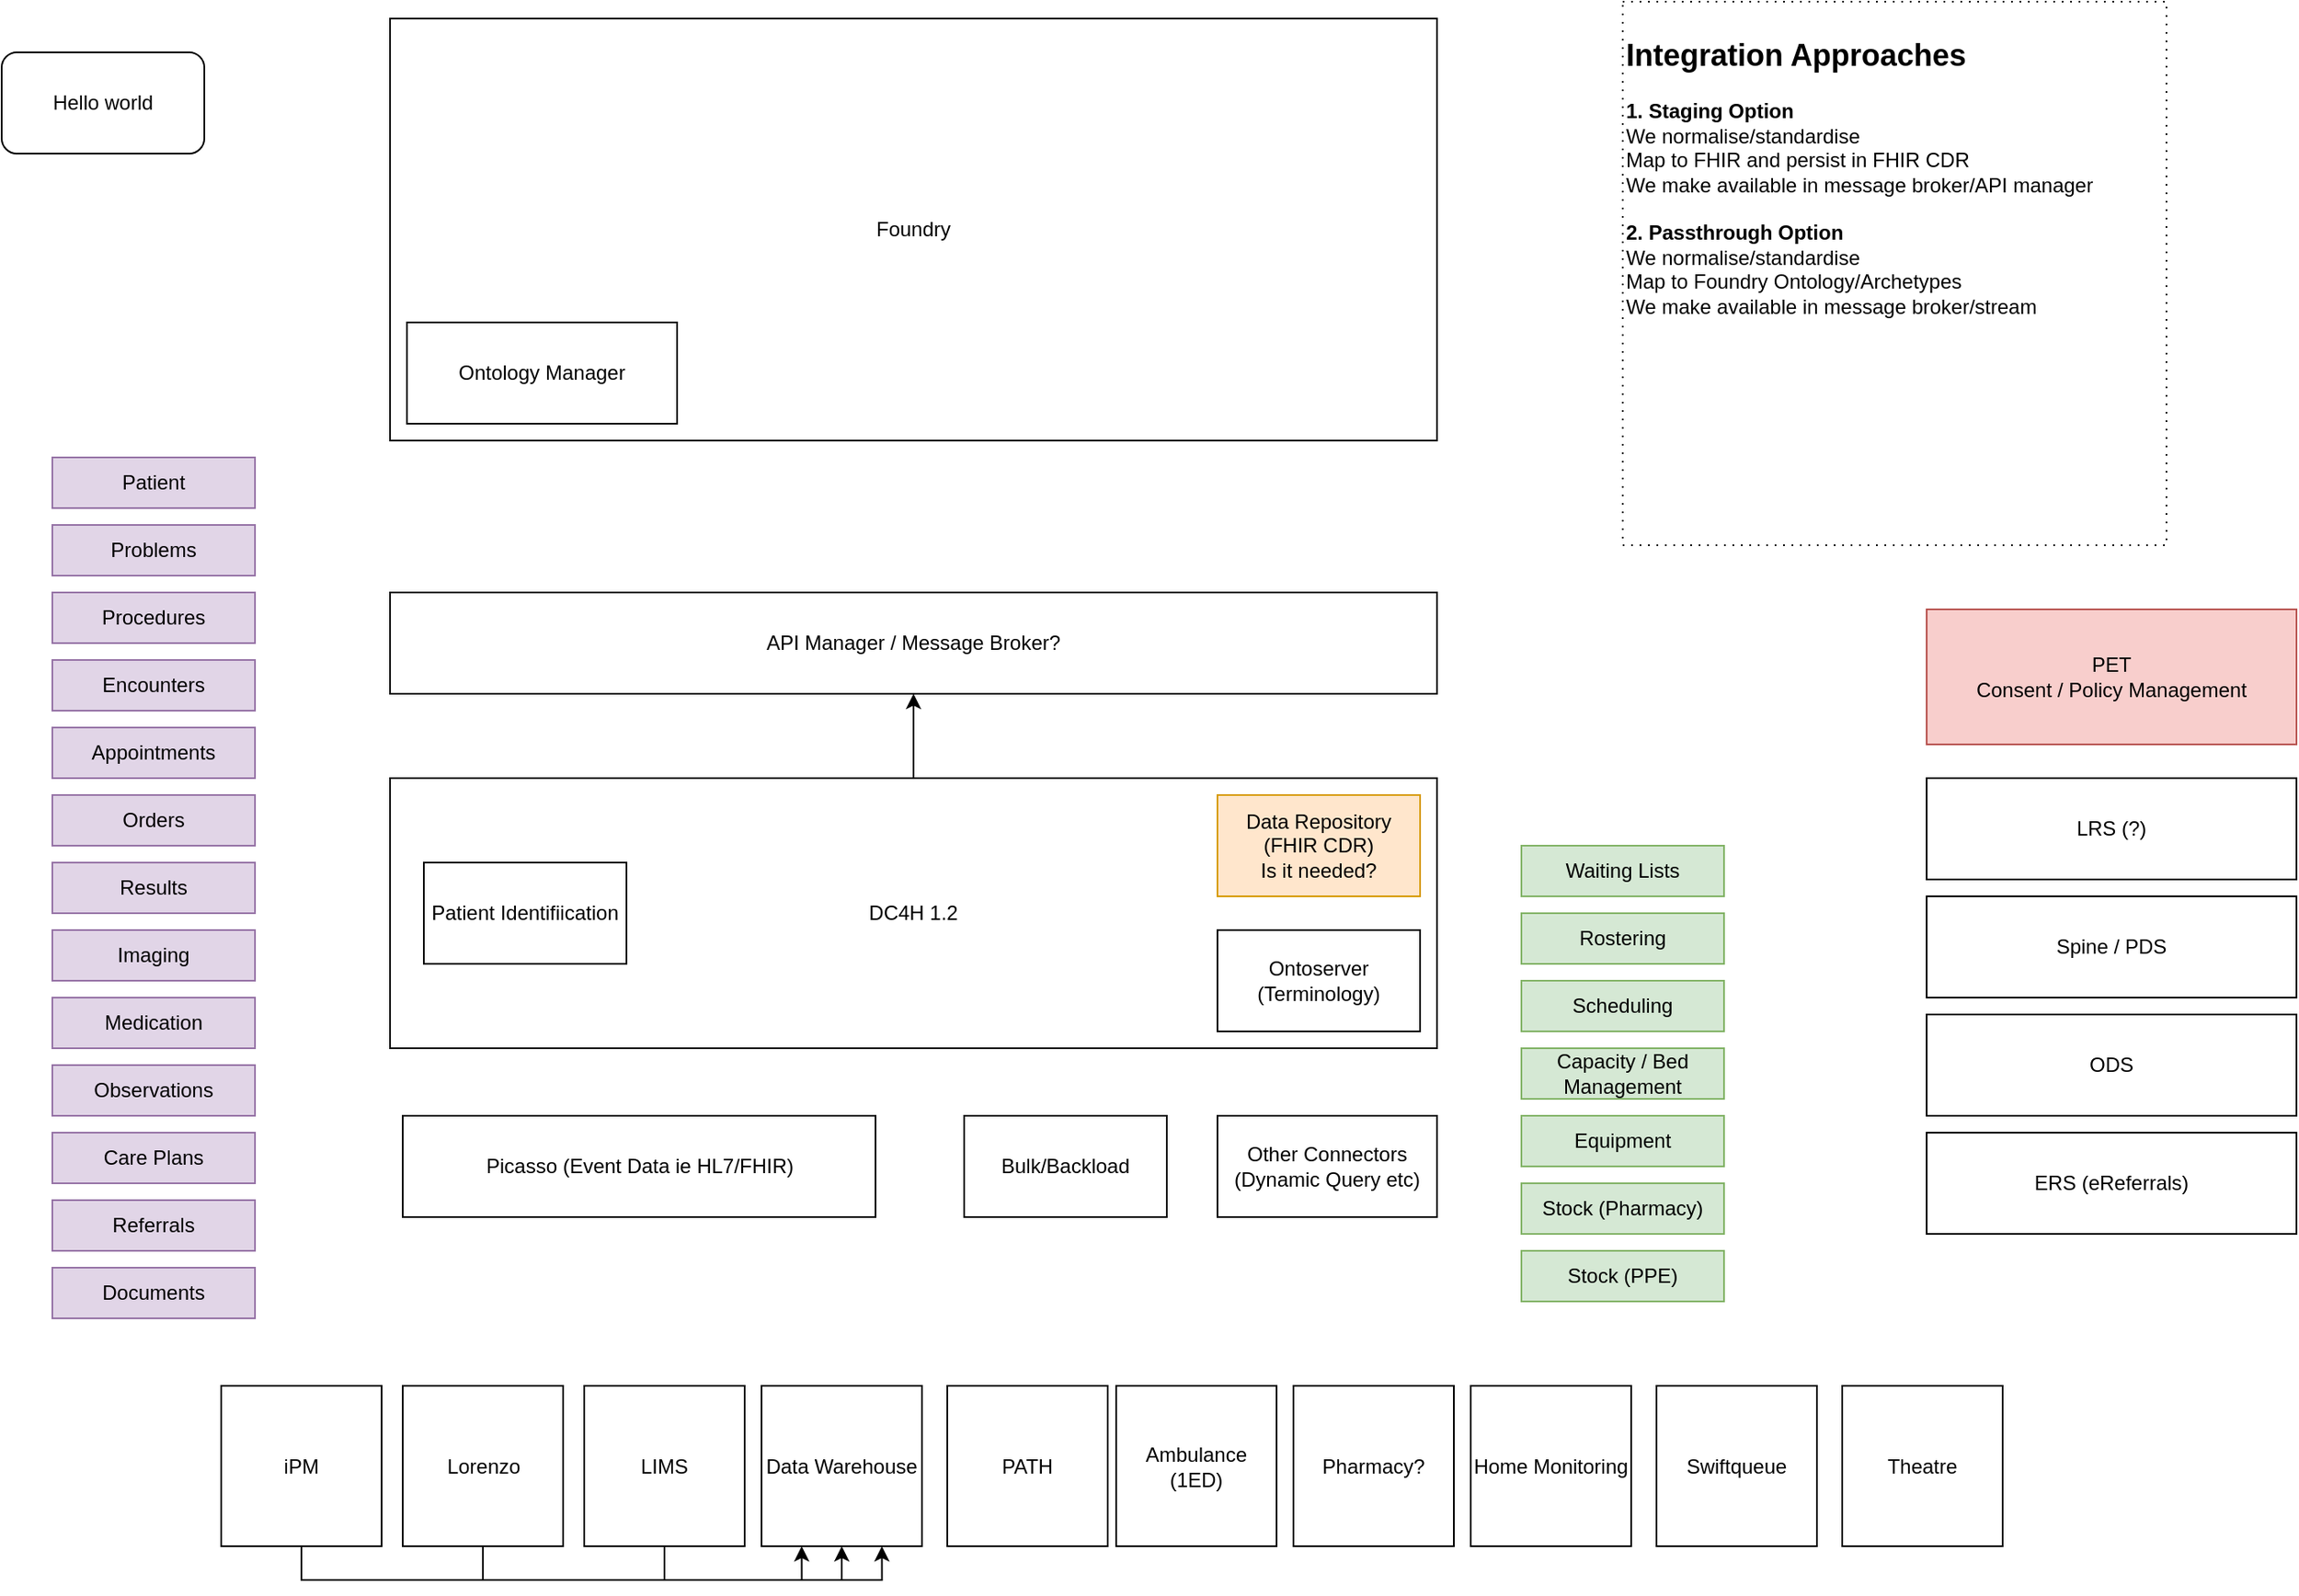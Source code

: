 <mxfile version="20.8.20" type="github">
  <diagram name="Page-1" id="IfO4KlaMefnt0QP_XdHf">
    <mxGraphModel dx="1230" dy="779" grid="1" gridSize="10" guides="1" tooltips="1" connect="1" arrows="1" fold="1" page="1" pageScale="1" pageWidth="827" pageHeight="1169" math="0" shadow="0">
      <root>
        <mxCell id="0" />
        <mxCell id="1" parent="0" />
        <mxCell id="ulQrxE13SRcMPfscdwj9-69" style="edgeStyle=orthogonalEdgeStyle;rounded=0;orthogonalLoop=1;jettySize=auto;html=1;exitX=0.5;exitY=1;exitDx=0;exitDy=0;entryX=0.5;entryY=1;entryDx=0;entryDy=0;" parent="1" source="ulQrxE13SRcMPfscdwj9-1" target="ulQrxE13SRcMPfscdwj9-67" edge="1">
          <mxGeometry relative="1" as="geometry" />
        </mxCell>
        <mxCell id="ulQrxE13SRcMPfscdwj9-1" value="iPM" style="whiteSpace=wrap;html=1;aspect=fixed;" parent="1" vertex="1">
          <mxGeometry x="170" y="890" width="95" height="95" as="geometry" />
        </mxCell>
        <mxCell id="ulQrxE13SRcMPfscdwj9-2" value="Lorenzo" style="whiteSpace=wrap;html=1;aspect=fixed;" parent="1" vertex="1">
          <mxGeometry x="277.5" y="890" width="95" height="95" as="geometry" />
        </mxCell>
        <mxCell id="ulQrxE13SRcMPfscdwj9-3" value="LIMS" style="whiteSpace=wrap;html=1;aspect=fixed;" parent="1" vertex="1">
          <mxGeometry x="385" y="890" width="95" height="95" as="geometry" />
        </mxCell>
        <mxCell id="ulQrxE13SRcMPfscdwj9-4" value="PATH" style="whiteSpace=wrap;html=1;aspect=fixed;" parent="1" vertex="1">
          <mxGeometry x="600" y="890" width="95" height="95" as="geometry" />
        </mxCell>
        <mxCell id="ulQrxE13SRcMPfscdwj9-6" value="Picasso (Event Data ie HL7/FHIR)" style="rounded=0;whiteSpace=wrap;html=1;" parent="1" vertex="1">
          <mxGeometry x="277.5" y="730" width="280" height="60" as="geometry" />
        </mxCell>
        <mxCell id="ulQrxE13SRcMPfscdwj9-12" value="Bulk/Backload" style="rounded=0;whiteSpace=wrap;html=1;" parent="1" vertex="1">
          <mxGeometry x="610" y="730" width="120" height="60" as="geometry" />
        </mxCell>
        <mxCell id="ulQrxE13SRcMPfscdwj9-19" value="Other Connectors (Dynamic Query etc)" style="rounded=0;whiteSpace=wrap;html=1;" parent="1" vertex="1">
          <mxGeometry x="760" y="730" width="130" height="60" as="geometry" />
        </mxCell>
        <mxCell id="ulQrxE13SRcMPfscdwj9-20" value="DC4H 1.2" style="rounded=0;whiteSpace=wrap;html=1;" parent="1" vertex="1">
          <mxGeometry x="270" y="530" width="620" height="160" as="geometry" />
        </mxCell>
        <mxCell id="ulQrxE13SRcMPfscdwj9-22" value="Patient Identifiication" style="rounded=0;whiteSpace=wrap;html=1;" parent="1" vertex="1">
          <mxGeometry x="290" y="580" width="120" height="60" as="geometry" />
        </mxCell>
        <mxCell id="ulQrxE13SRcMPfscdwj9-23" value="Data Repository (FHIR CDR)&lt;br&gt;Is it needed?" style="rounded=0;whiteSpace=wrap;html=1;fillColor=#ffe6cc;strokeColor=#d79b00;" parent="1" vertex="1">
          <mxGeometry x="760" y="540" width="120" height="60" as="geometry" />
        </mxCell>
        <mxCell id="ulQrxE13SRcMPfscdwj9-24" value="Foundry" style="rounded=0;whiteSpace=wrap;html=1;" parent="1" vertex="1">
          <mxGeometry x="270" y="80" width="620" height="250" as="geometry" />
        </mxCell>
        <mxCell id="ulQrxE13SRcMPfscdwj9-26" value="Ontology Manager" style="rounded=0;whiteSpace=wrap;html=1;" parent="1" vertex="1">
          <mxGeometry x="280" y="260" width="160" height="60" as="geometry" />
        </mxCell>
        <mxCell id="ulQrxE13SRcMPfscdwj9-28" value="API Manager / Message Broker?" style="rounded=0;whiteSpace=wrap;html=1;" parent="1" vertex="1">
          <mxGeometry x="270" y="420" width="620" height="60" as="geometry" />
        </mxCell>
        <mxCell id="ulQrxE13SRcMPfscdwj9-29" value="" style="endArrow=classic;html=1;rounded=0;entryX=0.5;entryY=1;entryDx=0;entryDy=0;exitX=0.5;exitY=0;exitDx=0;exitDy=0;" parent="1" source="ulQrxE13SRcMPfscdwj9-20" target="ulQrxE13SRcMPfscdwj9-28" edge="1">
          <mxGeometry width="50" height="50" relative="1" as="geometry">
            <mxPoint x="530" y="630" as="sourcePoint" />
            <mxPoint x="580" y="580" as="targetPoint" />
          </mxGeometry>
        </mxCell>
        <mxCell id="ulQrxE13SRcMPfscdwj9-30" value="Ontoserver (Terminology)" style="rounded=0;whiteSpace=wrap;html=1;" parent="1" vertex="1">
          <mxGeometry x="760" y="620" width="120" height="60" as="geometry" />
        </mxCell>
        <mxCell id="ulQrxE13SRcMPfscdwj9-31" value="Waiting Lists" style="rounded=0;whiteSpace=wrap;html=1;fillColor=#d5e8d4;strokeColor=#82b366;" parent="1" vertex="1">
          <mxGeometry x="940" y="570" width="120" height="30" as="geometry" />
        </mxCell>
        <mxCell id="ulQrxE13SRcMPfscdwj9-32" value="Rostering" style="rounded=0;whiteSpace=wrap;html=1;fillColor=#d5e8d4;strokeColor=#82b366;" parent="1" vertex="1">
          <mxGeometry x="940" y="610" width="120" height="30" as="geometry" />
        </mxCell>
        <mxCell id="ulQrxE13SRcMPfscdwj9-33" value="Scheduling" style="rounded=0;whiteSpace=wrap;html=1;fillColor=#d5e8d4;strokeColor=#82b366;" parent="1" vertex="1">
          <mxGeometry x="940" y="650" width="120" height="30" as="geometry" />
        </mxCell>
        <mxCell id="ulQrxE13SRcMPfscdwj9-34" value="Capacity / Bed Management" style="rounded=0;whiteSpace=wrap;html=1;fillColor=#d5e8d4;strokeColor=#82b366;" parent="1" vertex="1">
          <mxGeometry x="940" y="690" width="120" height="30" as="geometry" />
        </mxCell>
        <mxCell id="ulQrxE13SRcMPfscdwj9-35" value="Equipment" style="rounded=0;whiteSpace=wrap;html=1;fillColor=#d5e8d4;strokeColor=#82b366;" parent="1" vertex="1">
          <mxGeometry x="940" y="730" width="120" height="30" as="geometry" />
        </mxCell>
        <mxCell id="ulQrxE13SRcMPfscdwj9-36" value="Patient" style="rounded=0;whiteSpace=wrap;html=1;fillColor=#e1d5e7;strokeColor=#9673a6;" parent="1" vertex="1">
          <mxGeometry x="70" y="340" width="120" height="30" as="geometry" />
        </mxCell>
        <mxCell id="ulQrxE13SRcMPfscdwj9-37" value="Problems" style="rounded=0;whiteSpace=wrap;html=1;fillColor=#e1d5e7;strokeColor=#9673a6;" parent="1" vertex="1">
          <mxGeometry x="70" y="380" width="120" height="30" as="geometry" />
        </mxCell>
        <mxCell id="ulQrxE13SRcMPfscdwj9-38" value="Procedures" style="rounded=0;whiteSpace=wrap;html=1;fillColor=#e1d5e7;strokeColor=#9673a6;" parent="1" vertex="1">
          <mxGeometry x="70" y="420" width="120" height="30" as="geometry" />
        </mxCell>
        <mxCell id="ulQrxE13SRcMPfscdwj9-39" value="Encounters" style="rounded=0;whiteSpace=wrap;html=1;fillColor=#e1d5e7;strokeColor=#9673a6;" parent="1" vertex="1">
          <mxGeometry x="70" y="460" width="120" height="30" as="geometry" />
        </mxCell>
        <mxCell id="ulQrxE13SRcMPfscdwj9-40" value="Appointments" style="rounded=0;whiteSpace=wrap;html=1;fillColor=#e1d5e7;strokeColor=#9673a6;" parent="1" vertex="1">
          <mxGeometry x="70" y="500" width="120" height="30" as="geometry" />
        </mxCell>
        <mxCell id="ulQrxE13SRcMPfscdwj9-41" value="Orders" style="rounded=0;whiteSpace=wrap;html=1;fillColor=#e1d5e7;strokeColor=#9673a6;" parent="1" vertex="1">
          <mxGeometry x="70" y="540" width="120" height="30" as="geometry" />
        </mxCell>
        <mxCell id="ulQrxE13SRcMPfscdwj9-42" value="Results" style="rounded=0;whiteSpace=wrap;html=1;fillColor=#e1d5e7;strokeColor=#9673a6;" parent="1" vertex="1">
          <mxGeometry x="70" y="580" width="120" height="30" as="geometry" />
        </mxCell>
        <mxCell id="ulQrxE13SRcMPfscdwj9-43" value="Imaging" style="rounded=0;whiteSpace=wrap;html=1;fillColor=#e1d5e7;strokeColor=#9673a6;" parent="1" vertex="1">
          <mxGeometry x="70" y="620" width="120" height="30" as="geometry" />
        </mxCell>
        <mxCell id="ulQrxE13SRcMPfscdwj9-44" value="Medication" style="rounded=0;whiteSpace=wrap;html=1;fillColor=#e1d5e7;strokeColor=#9673a6;" parent="1" vertex="1">
          <mxGeometry x="70" y="660" width="120" height="30" as="geometry" />
        </mxCell>
        <mxCell id="ulQrxE13SRcMPfscdwj9-45" value="Ambulance (1ED)" style="whiteSpace=wrap;html=1;aspect=fixed;" parent="1" vertex="1">
          <mxGeometry x="700" y="890" width="95" height="95" as="geometry" />
        </mxCell>
        <mxCell id="ulQrxE13SRcMPfscdwj9-46" value="Stock (Pharmacy)" style="rounded=0;whiteSpace=wrap;html=1;fillColor=#d5e8d4;strokeColor=#82b366;" parent="1" vertex="1">
          <mxGeometry x="940" y="770" width="120" height="30" as="geometry" />
        </mxCell>
        <mxCell id="ulQrxE13SRcMPfscdwj9-47" value="Stock (PPE)" style="rounded=0;whiteSpace=wrap;html=1;fillColor=#d5e8d4;strokeColor=#82b366;" parent="1" vertex="1">
          <mxGeometry x="940" y="810" width="120" height="30" as="geometry" />
        </mxCell>
        <mxCell id="ulQrxE13SRcMPfscdwj9-48" value="Pharmacy?" style="whiteSpace=wrap;html=1;aspect=fixed;" parent="1" vertex="1">
          <mxGeometry x="805" y="890" width="95" height="95" as="geometry" />
        </mxCell>
        <mxCell id="ulQrxE13SRcMPfscdwj9-49" value="Observations" style="rounded=0;whiteSpace=wrap;html=1;fillColor=#e1d5e7;strokeColor=#9673a6;" parent="1" vertex="1">
          <mxGeometry x="70" y="700" width="120" height="30" as="geometry" />
        </mxCell>
        <mxCell id="ulQrxE13SRcMPfscdwj9-50" value="Care Plans" style="rounded=0;whiteSpace=wrap;html=1;fillColor=#e1d5e7;strokeColor=#9673a6;" parent="1" vertex="1">
          <mxGeometry x="70" y="740" width="120" height="30" as="geometry" />
        </mxCell>
        <mxCell id="ulQrxE13SRcMPfscdwj9-51" value="Home Monitoring" style="whiteSpace=wrap;html=1;aspect=fixed;" parent="1" vertex="1">
          <mxGeometry x="910" y="890" width="95" height="95" as="geometry" />
        </mxCell>
        <mxCell id="ulQrxE13SRcMPfscdwj9-52" value="Swiftqueue" style="whiteSpace=wrap;html=1;aspect=fixed;" parent="1" vertex="1">
          <mxGeometry x="1020" y="890" width="95" height="95" as="geometry" />
        </mxCell>
        <mxCell id="ulQrxE13SRcMPfscdwj9-53" value="Theatre" style="whiteSpace=wrap;html=1;aspect=fixed;" parent="1" vertex="1">
          <mxGeometry x="1130" y="890" width="95" height="95" as="geometry" />
        </mxCell>
        <mxCell id="ulQrxE13SRcMPfscdwj9-54" value="Spine / PDS" style="rounded=0;whiteSpace=wrap;html=1;" parent="1" vertex="1">
          <mxGeometry x="1180" y="600" width="219" height="60" as="geometry" />
        </mxCell>
        <mxCell id="ulQrxE13SRcMPfscdwj9-55" value="PET&lt;br&gt;Consent / Policy Management" style="rounded=0;whiteSpace=wrap;html=1;fillColor=#f8cecc;strokeColor=#b85450;" parent="1" vertex="1">
          <mxGeometry x="1180" y="430" width="219" height="80" as="geometry" />
        </mxCell>
        <mxCell id="ulQrxE13SRcMPfscdwj9-56" value="LRS (?)" style="rounded=0;whiteSpace=wrap;html=1;" parent="1" vertex="1">
          <mxGeometry x="1180" y="530" width="219" height="60" as="geometry" />
        </mxCell>
        <mxCell id="ulQrxE13SRcMPfscdwj9-57" value="ODS" style="rounded=0;whiteSpace=wrap;html=1;" parent="1" vertex="1">
          <mxGeometry x="1180" y="670" width="219" height="60" as="geometry" />
        </mxCell>
        <mxCell id="ulQrxE13SRcMPfscdwj9-58" value="ERS (eReferrals)" style="rounded=0;whiteSpace=wrap;html=1;" parent="1" vertex="1">
          <mxGeometry x="1180" y="740" width="219" height="60" as="geometry" />
        </mxCell>
        <mxCell id="ulQrxE13SRcMPfscdwj9-59" value="Referrals" style="rounded=0;whiteSpace=wrap;html=1;fillColor=#e1d5e7;strokeColor=#9673a6;" parent="1" vertex="1">
          <mxGeometry x="70" y="780" width="120" height="30" as="geometry" />
        </mxCell>
        <mxCell id="ulQrxE13SRcMPfscdwj9-60" value="Documents" style="rounded=0;whiteSpace=wrap;html=1;fillColor=#e1d5e7;strokeColor=#9673a6;" parent="1" vertex="1">
          <mxGeometry x="70" y="820" width="120" height="30" as="geometry" />
        </mxCell>
        <mxCell id="ulQrxE13SRcMPfscdwj9-65" value="&lt;h2 style=&quot;&quot;&gt;&lt;span style=&quot;background-color: initial;&quot;&gt;&lt;b&gt;Integration Approaches&lt;/b&gt;&lt;/span&gt;&lt;/h2&gt;&lt;b&gt;1. Staging Option&lt;/b&gt;&lt;br&gt;We normalise/standardise&lt;br&gt;Map to FHIR and persist in FHIR CDR&lt;br&gt;We make available in message broker/API manager&lt;br&gt;&lt;br&gt;&lt;b style=&quot;border-color: var(--border-color);&quot;&gt;2. Passthrough Option&lt;/b&gt;&lt;br style=&quot;border-color: var(--border-color);&quot;&gt;We normalise/standardise&lt;br style=&quot;border-color: var(--border-color);&quot;&gt;Map to Foundry Ontology/Archetypes&lt;br style=&quot;border-color: var(--border-color);&quot;&gt;We make available in message broker/stream" style="whiteSpace=wrap;html=1;aspect=fixed;align=left;dashed=1;dashPattern=1 4;verticalAlign=top;" parent="1" vertex="1">
          <mxGeometry x="1000" y="70" width="322" height="322" as="geometry" />
        </mxCell>
        <mxCell id="ulQrxE13SRcMPfscdwj9-67" value="Data Warehouse" style="whiteSpace=wrap;html=1;aspect=fixed;" parent="1" vertex="1">
          <mxGeometry x="490" y="890" width="95" height="95" as="geometry" />
        </mxCell>
        <mxCell id="ulQrxE13SRcMPfscdwj9-70" style="edgeStyle=orthogonalEdgeStyle;rounded=0;orthogonalLoop=1;jettySize=auto;html=1;exitX=0.5;exitY=1;exitDx=0;exitDy=0;entryX=0.75;entryY=1;entryDx=0;entryDy=0;" parent="1" source="ulQrxE13SRcMPfscdwj9-2" target="ulQrxE13SRcMPfscdwj9-67" edge="1">
          <mxGeometry relative="1" as="geometry">
            <mxPoint x="237.5" y="1040" as="sourcePoint" />
            <mxPoint x="557.5" y="1040" as="targetPoint" />
          </mxGeometry>
        </mxCell>
        <mxCell id="ulQrxE13SRcMPfscdwj9-71" style="edgeStyle=orthogonalEdgeStyle;rounded=0;orthogonalLoop=1;jettySize=auto;html=1;exitX=0.5;exitY=1;exitDx=0;exitDy=0;entryX=0.25;entryY=1;entryDx=0;entryDy=0;" parent="1" source="ulQrxE13SRcMPfscdwj9-3" target="ulQrxE13SRcMPfscdwj9-67" edge="1">
          <mxGeometry relative="1" as="geometry">
            <mxPoint x="340" y="1050" as="sourcePoint" />
            <mxPoint x="576.25" y="1050" as="targetPoint" />
          </mxGeometry>
        </mxCell>
        <mxCell id="c9iM5KJUwDxgbsHUVcMs-1" value="Hello world" style="rounded=1;whiteSpace=wrap;html=1;" vertex="1" parent="1">
          <mxGeometry x="40" y="100" width="120" height="60" as="geometry" />
        </mxCell>
      </root>
    </mxGraphModel>
  </diagram>
</mxfile>
